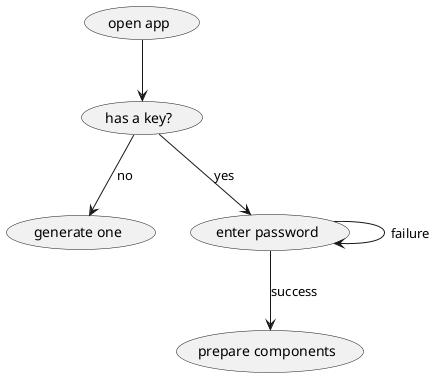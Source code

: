 @startuml
(open app) --> (has a key?)
(has a key?) --> (generate one) : no
(has a key?) --> (enter password) : yes
(enter password) --> (prepare components) : success
(enter password) --> (enter password) : failure
@enduml